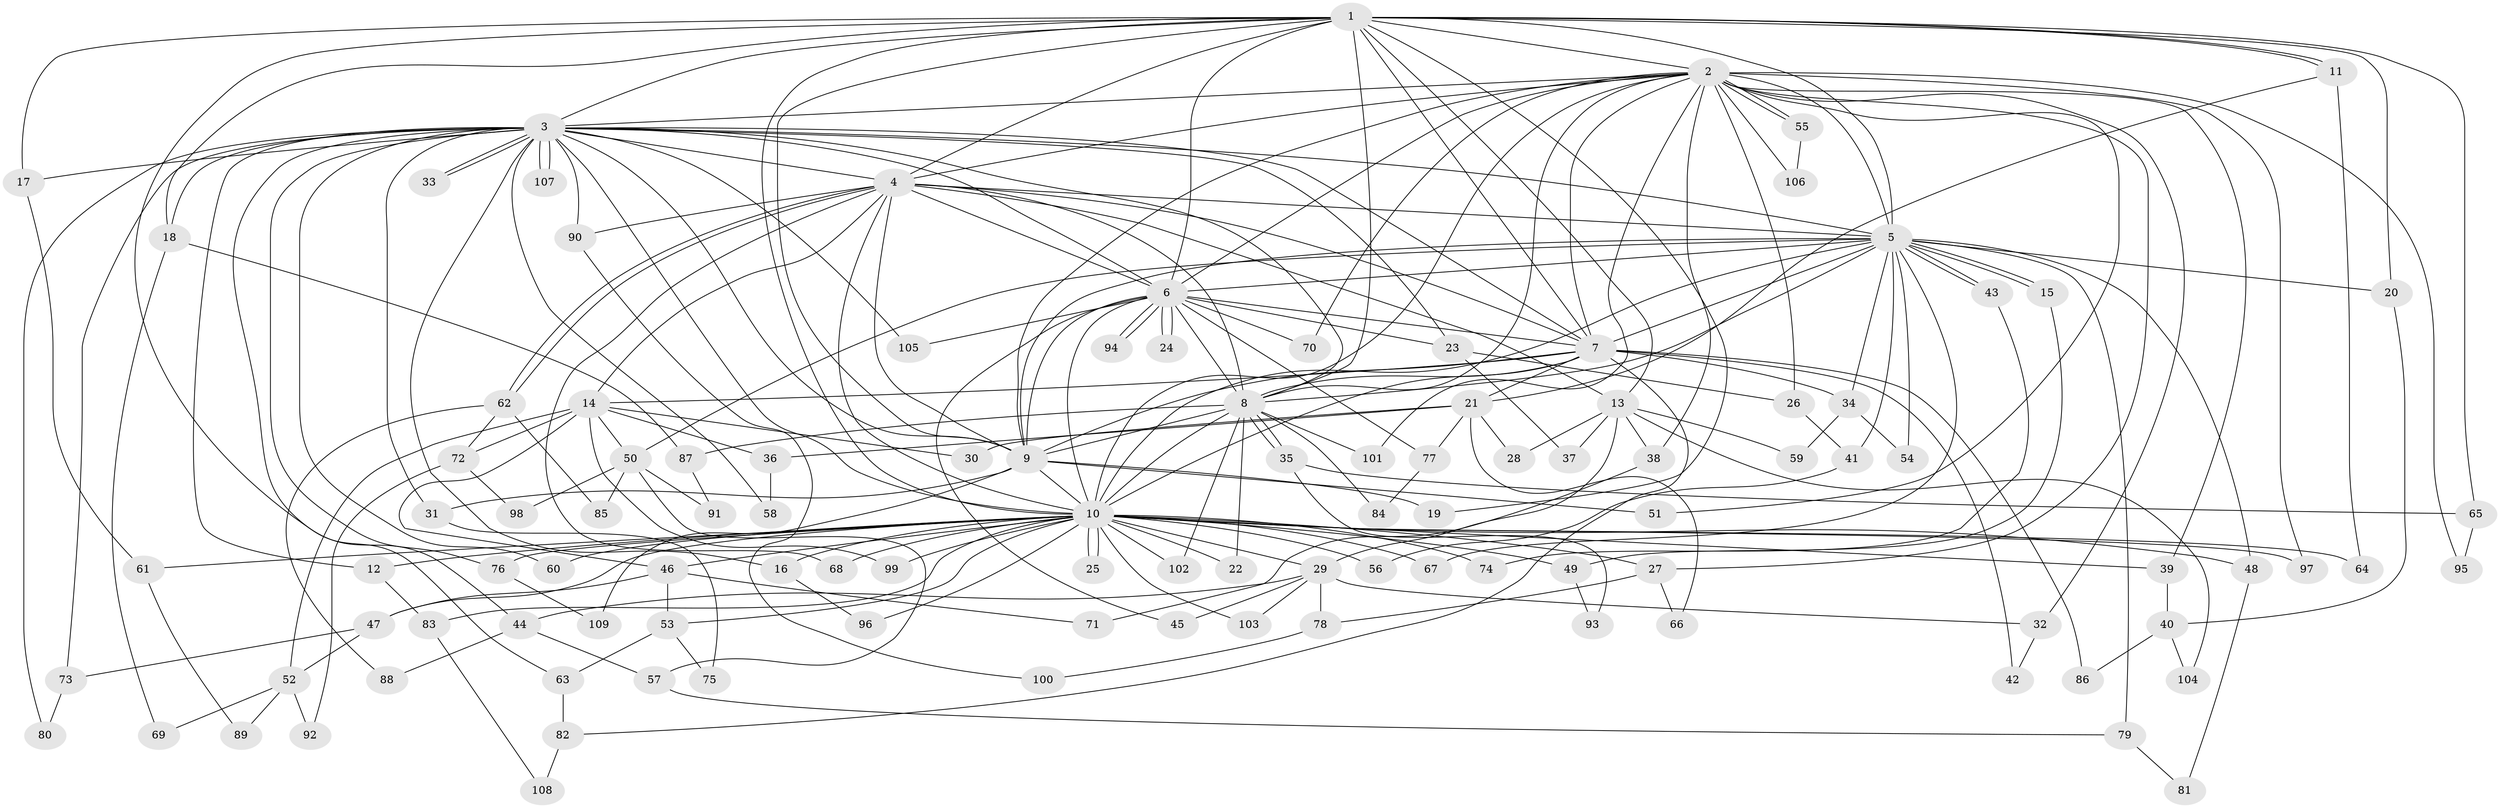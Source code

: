 // Generated by graph-tools (version 1.1) at 2025/25/03/09/25 03:25:47]
// undirected, 109 vertices, 243 edges
graph export_dot {
graph [start="1"]
  node [color=gray90,style=filled];
  1;
  2;
  3;
  4;
  5;
  6;
  7;
  8;
  9;
  10;
  11;
  12;
  13;
  14;
  15;
  16;
  17;
  18;
  19;
  20;
  21;
  22;
  23;
  24;
  25;
  26;
  27;
  28;
  29;
  30;
  31;
  32;
  33;
  34;
  35;
  36;
  37;
  38;
  39;
  40;
  41;
  42;
  43;
  44;
  45;
  46;
  47;
  48;
  49;
  50;
  51;
  52;
  53;
  54;
  55;
  56;
  57;
  58;
  59;
  60;
  61;
  62;
  63;
  64;
  65;
  66;
  67;
  68;
  69;
  70;
  71;
  72;
  73;
  74;
  75;
  76;
  77;
  78;
  79;
  80;
  81;
  82;
  83;
  84;
  85;
  86;
  87;
  88;
  89;
  90;
  91;
  92;
  93;
  94;
  95;
  96;
  97;
  98;
  99;
  100;
  101;
  102;
  103;
  104;
  105;
  106;
  107;
  108;
  109;
  1 -- 2;
  1 -- 3;
  1 -- 4;
  1 -- 5;
  1 -- 6;
  1 -- 7;
  1 -- 8;
  1 -- 9;
  1 -- 10;
  1 -- 11;
  1 -- 11;
  1 -- 13;
  1 -- 17;
  1 -- 18;
  1 -- 19;
  1 -- 20;
  1 -- 44;
  1 -- 65;
  2 -- 3;
  2 -- 4;
  2 -- 5;
  2 -- 6;
  2 -- 7;
  2 -- 8;
  2 -- 9;
  2 -- 10;
  2 -- 26;
  2 -- 27;
  2 -- 32;
  2 -- 38;
  2 -- 39;
  2 -- 51;
  2 -- 55;
  2 -- 55;
  2 -- 70;
  2 -- 95;
  2 -- 97;
  2 -- 101;
  2 -- 106;
  3 -- 4;
  3 -- 5;
  3 -- 6;
  3 -- 7;
  3 -- 8;
  3 -- 9;
  3 -- 10;
  3 -- 12;
  3 -- 16;
  3 -- 17;
  3 -- 18;
  3 -- 23;
  3 -- 31;
  3 -- 33;
  3 -- 33;
  3 -- 58;
  3 -- 60;
  3 -- 63;
  3 -- 73;
  3 -- 76;
  3 -- 80;
  3 -- 90;
  3 -- 105;
  3 -- 107;
  3 -- 107;
  4 -- 5;
  4 -- 6;
  4 -- 7;
  4 -- 8;
  4 -- 9;
  4 -- 10;
  4 -- 13;
  4 -- 14;
  4 -- 62;
  4 -- 62;
  4 -- 68;
  4 -- 90;
  5 -- 6;
  5 -- 7;
  5 -- 8;
  5 -- 9;
  5 -- 10;
  5 -- 15;
  5 -- 15;
  5 -- 20;
  5 -- 34;
  5 -- 41;
  5 -- 43;
  5 -- 43;
  5 -- 48;
  5 -- 50;
  5 -- 54;
  5 -- 67;
  5 -- 79;
  6 -- 7;
  6 -- 8;
  6 -- 9;
  6 -- 10;
  6 -- 23;
  6 -- 24;
  6 -- 24;
  6 -- 45;
  6 -- 70;
  6 -- 77;
  6 -- 94;
  6 -- 94;
  6 -- 105;
  7 -- 8;
  7 -- 9;
  7 -- 10;
  7 -- 14;
  7 -- 21;
  7 -- 34;
  7 -- 42;
  7 -- 82;
  7 -- 86;
  8 -- 9;
  8 -- 10;
  8 -- 22;
  8 -- 35;
  8 -- 35;
  8 -- 84;
  8 -- 87;
  8 -- 101;
  8 -- 102;
  9 -- 10;
  9 -- 19;
  9 -- 31;
  9 -- 51;
  9 -- 109;
  10 -- 12;
  10 -- 16;
  10 -- 22;
  10 -- 25;
  10 -- 25;
  10 -- 27;
  10 -- 29;
  10 -- 39;
  10 -- 46;
  10 -- 47;
  10 -- 48;
  10 -- 49;
  10 -- 53;
  10 -- 56;
  10 -- 60;
  10 -- 61;
  10 -- 64;
  10 -- 67;
  10 -- 68;
  10 -- 74;
  10 -- 76;
  10 -- 83;
  10 -- 96;
  10 -- 97;
  10 -- 99;
  10 -- 102;
  10 -- 103;
  11 -- 21;
  11 -- 64;
  12 -- 83;
  13 -- 28;
  13 -- 29;
  13 -- 37;
  13 -- 38;
  13 -- 59;
  13 -- 104;
  14 -- 30;
  14 -- 36;
  14 -- 46;
  14 -- 50;
  14 -- 52;
  14 -- 72;
  14 -- 99;
  15 -- 49;
  16 -- 96;
  17 -- 61;
  18 -- 69;
  18 -- 87;
  20 -- 40;
  21 -- 28;
  21 -- 30;
  21 -- 36;
  21 -- 66;
  21 -- 77;
  23 -- 26;
  23 -- 37;
  26 -- 41;
  27 -- 66;
  27 -- 78;
  29 -- 32;
  29 -- 44;
  29 -- 45;
  29 -- 78;
  29 -- 103;
  31 -- 75;
  32 -- 42;
  34 -- 54;
  34 -- 59;
  35 -- 65;
  35 -- 93;
  36 -- 58;
  38 -- 71;
  39 -- 40;
  40 -- 86;
  40 -- 104;
  41 -- 56;
  43 -- 74;
  44 -- 57;
  44 -- 88;
  46 -- 47;
  46 -- 53;
  46 -- 71;
  47 -- 52;
  47 -- 73;
  48 -- 81;
  49 -- 93;
  50 -- 57;
  50 -- 85;
  50 -- 91;
  50 -- 98;
  52 -- 69;
  52 -- 89;
  52 -- 92;
  53 -- 63;
  53 -- 75;
  55 -- 106;
  57 -- 79;
  61 -- 89;
  62 -- 72;
  62 -- 85;
  62 -- 88;
  63 -- 82;
  65 -- 95;
  72 -- 92;
  72 -- 98;
  73 -- 80;
  76 -- 109;
  77 -- 84;
  78 -- 100;
  79 -- 81;
  82 -- 108;
  83 -- 108;
  87 -- 91;
  90 -- 100;
}

